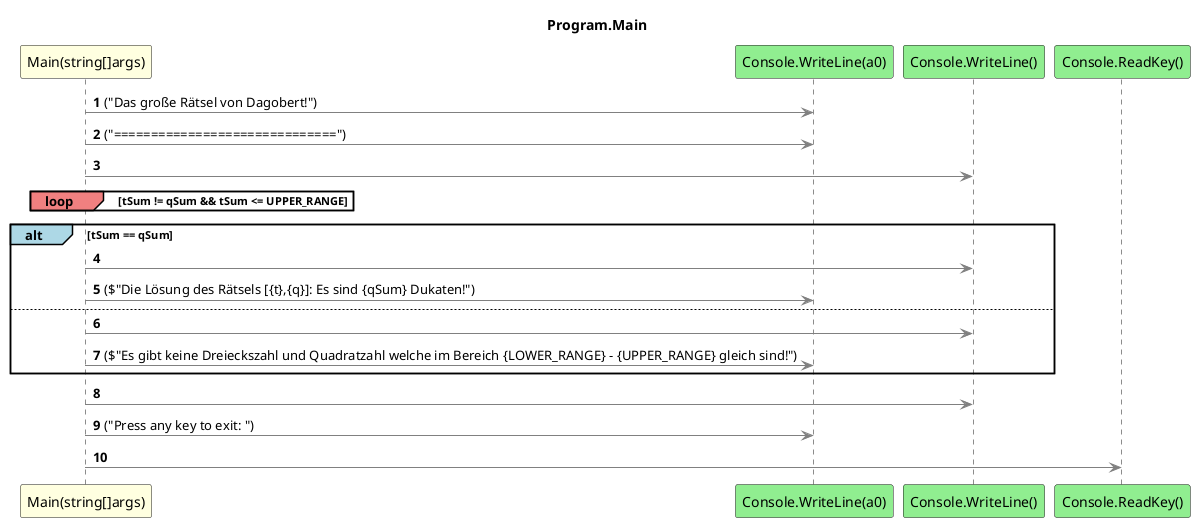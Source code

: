 @startuml Program.Main
title Program.Main
participant "Main(string[]args)" as Main_p0 #LightYellow
participant "Console.WriteLine(a0)" as Console_WriteLine_a0 #LightGreen
participant "Console.WriteLine()" as Console_WriteLine #LightGreen
participant "Console.ReadKey()" as Console_ReadKey #LightGreen
autonumber
Main_p0 -[#grey]> Console_WriteLine_a0 : ("Das große Rätsel von Dagobert!")
Main_p0 -[#grey]> Console_WriteLine_a0 : ("==============================")
Main_p0 -[#grey]> Console_WriteLine
loop#LightCoral tSum != qSum && tSum <= UPPER_RANGE
end
alt#LightBlue tSum == qSum
    Main_p0 -[#grey]> Console_WriteLine
    Main_p0 -[#grey]> Console_WriteLine_a0 : ($"Die Lösung des Rätsels [{t},{q}]: Es sind {qSum} Dukaten!")
    else
        Main_p0 -[#grey]> Console_WriteLine
        Main_p0 -[#grey]> Console_WriteLine_a0 : ($"Es gibt keine Dreieckszahl und Quadratzahl welche im Bereich {LOWER_RANGE} - {UPPER_RANGE} gleich sind!")
end
Main_p0 -[#grey]> Console_WriteLine
Main_p0 -[#grey]> Console_WriteLine_a0 : ("Press any key to exit: ")
Main_p0 -[#grey]> Console_ReadKey
@enduml
